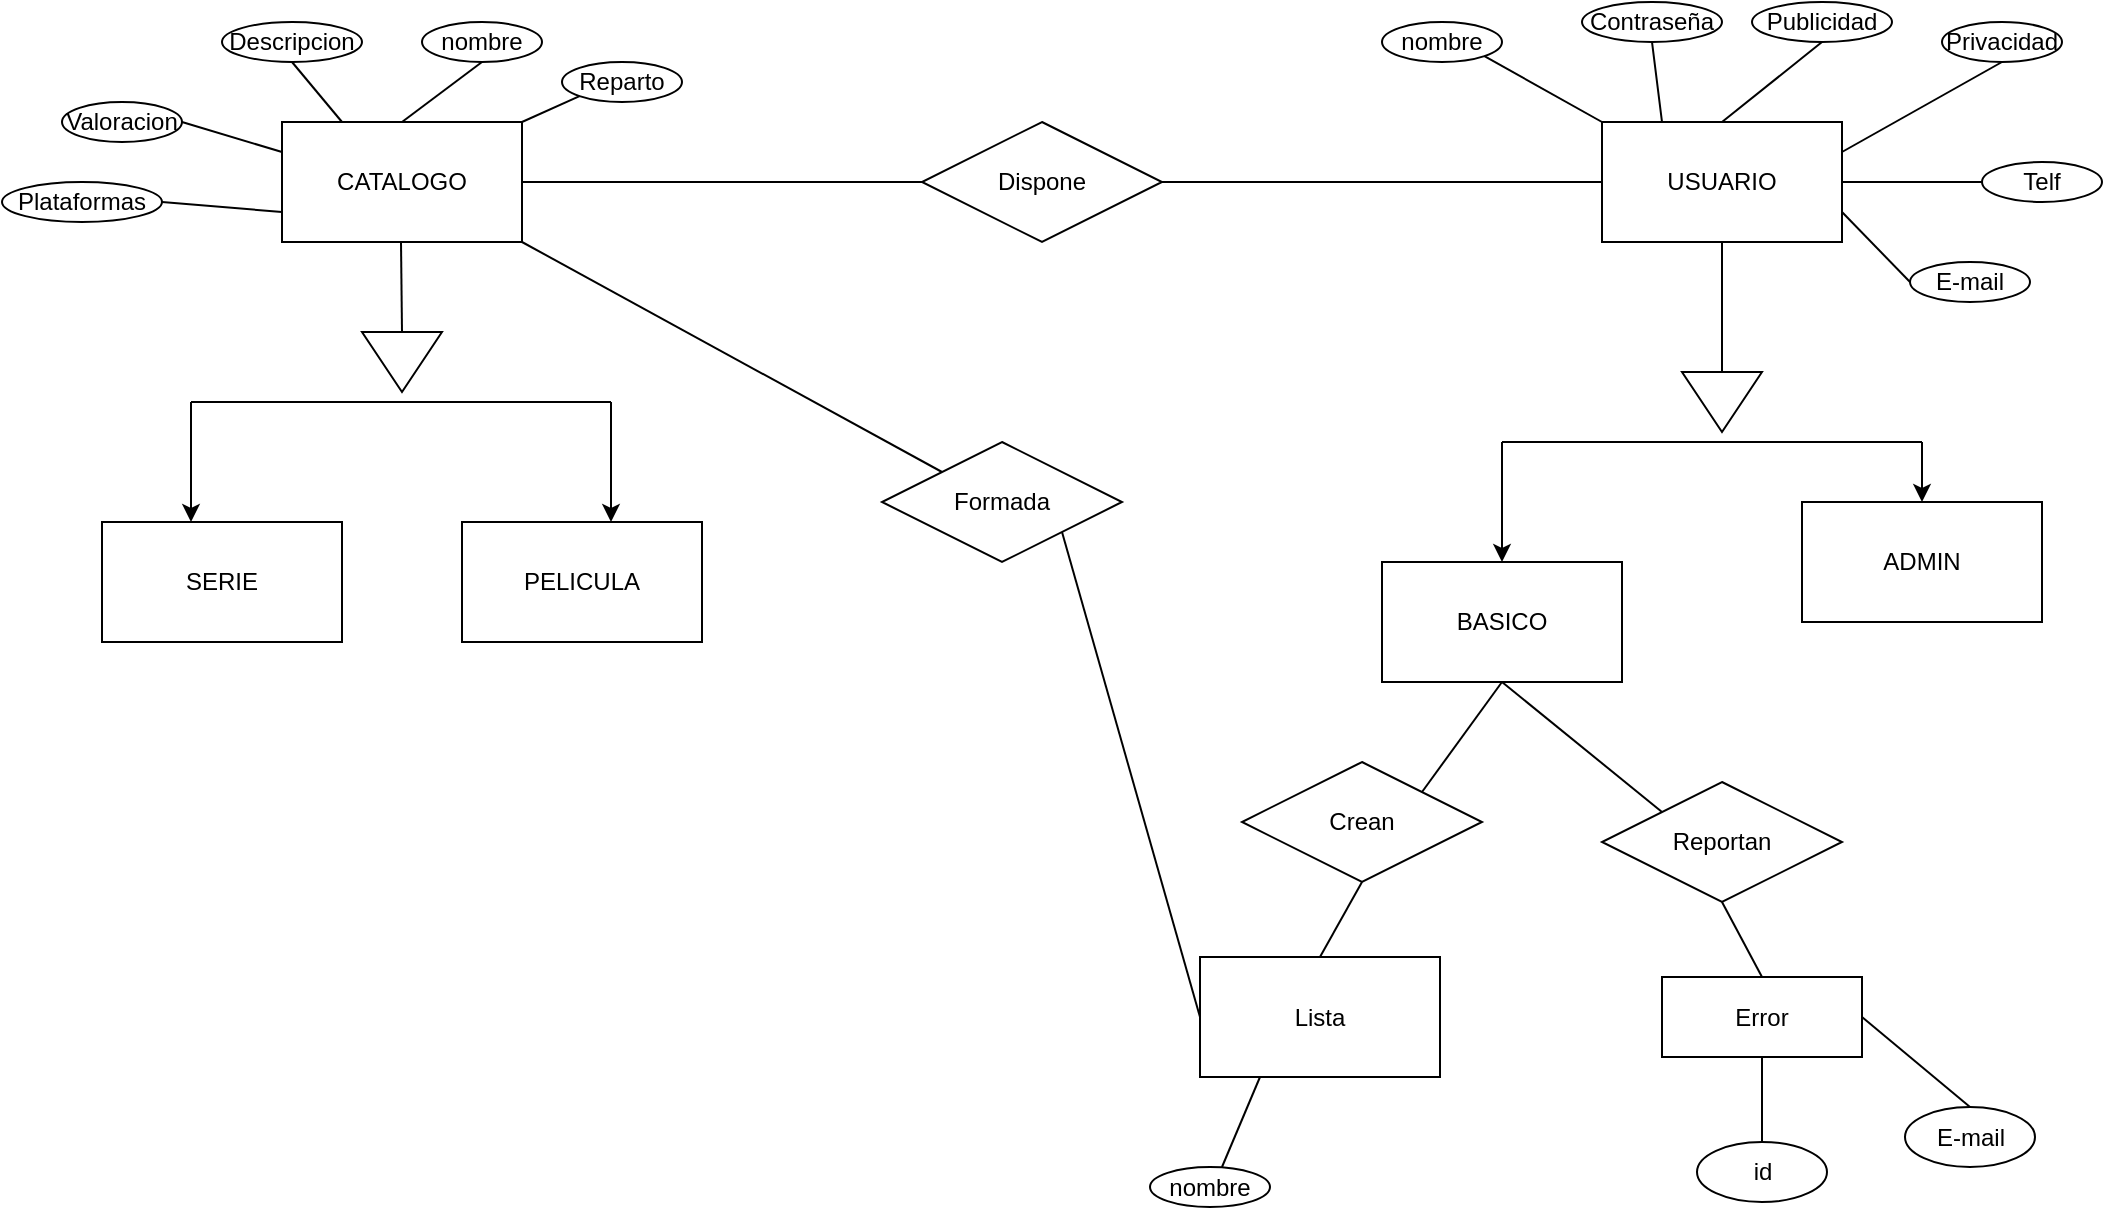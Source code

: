<mxfile version="14.7.0" type="google"><diagram id="FUdrtqfwPhysMS_V6U0r" name="Page-1"><mxGraphModel dx="2009" dy="732" grid="1" gridSize="10" guides="1" tooltips="1" connect="1" arrows="1" fold="1" page="1" pageScale="1" pageWidth="827" pageHeight="1169" math="0" shadow="0"><root><mxCell id="0"/><mxCell id="1" parent="0"/><mxCell id="cCvKjvYCUygSp2elK1r1-1" value="&lt;font style=&quot;vertical-align: inherit&quot;&gt;&lt;font style=&quot;vertical-align: inherit&quot;&gt;USUARIO&lt;/font&gt;&lt;/font&gt;" style="rounded=0;whiteSpace=wrap;html=1;" parent="1" vertex="1"><mxGeometry x="260" y="90" width="120" height="60" as="geometry"/></mxCell><mxCell id="cCvKjvYCUygSp2elK1r1-2" value="&lt;font style=&quot;vertical-align: inherit&quot;&gt;&lt;font style=&quot;vertical-align: inherit&quot;&gt;nombre&lt;/font&gt;&lt;/font&gt;" style="ellipse;whiteSpace=wrap;html=1;" parent="1" vertex="1"><mxGeometry x="150" y="40" width="60" height="20" as="geometry"/></mxCell><mxCell id="cCvKjvYCUygSp2elK1r1-3" value="&lt;font style=&quot;vertical-align: inherit&quot;&gt;&lt;font style=&quot;vertical-align: inherit&quot;&gt;&lt;font style=&quot;vertical-align: inherit&quot;&gt;&lt;font style=&quot;vertical-align: inherit&quot;&gt;E-mail&lt;/font&gt;&lt;/font&gt;&lt;/font&gt;&lt;/font&gt;" style="ellipse;whiteSpace=wrap;html=1;" parent="1" vertex="1"><mxGeometry x="414" y="160" width="60" height="20" as="geometry"/></mxCell><mxCell id="cCvKjvYCUygSp2elK1r1-5" value="&lt;font style=&quot;vertical-align: inherit&quot;&gt;&lt;font style=&quot;vertical-align: inherit&quot;&gt;Contraseña&lt;/font&gt;&lt;/font&gt;" style="ellipse;whiteSpace=wrap;html=1;" parent="1" vertex="1"><mxGeometry x="250" y="30" width="70" height="20" as="geometry"/></mxCell><mxCell id="cCvKjvYCUygSp2elK1r1-7" value="&lt;font style=&quot;vertical-align: inherit&quot;&gt;&lt;font style=&quot;vertical-align: inherit&quot;&gt;CATALOGO&lt;/font&gt;&lt;/font&gt;" style="rounded=0;whiteSpace=wrap;html=1;" parent="1" vertex="1"><mxGeometry x="-400" y="90" width="120" height="60" as="geometry"/></mxCell><mxCell id="cCvKjvYCUygSp2elK1r1-8" value="&lt;font style=&quot;vertical-align: inherit&quot;&gt;&lt;font style=&quot;vertical-align: inherit&quot;&gt;Lista&lt;/font&gt;&lt;/font&gt;" style="rounded=0;whiteSpace=wrap;html=1;" parent="1" vertex="1"><mxGeometry x="59" y="507.5" width="120" height="60" as="geometry"/></mxCell><mxCell id="cCvKjvYCUygSp2elK1r1-12" value="&lt;font style=&quot;vertical-align: inherit&quot;&gt;&lt;font style=&quot;vertical-align: inherit&quot;&gt;Plataformas&lt;/font&gt;&lt;/font&gt;" style="ellipse;whiteSpace=wrap;html=1;" parent="1" vertex="1"><mxGeometry x="-540" y="120" width="80" height="20" as="geometry"/></mxCell><mxCell id="cCvKjvYCUygSp2elK1r1-13" value="&lt;font style=&quot;vertical-align: inherit&quot;&gt;&lt;font style=&quot;vertical-align: inherit&quot;&gt;Valoracion&lt;/font&gt;&lt;/font&gt;" style="ellipse;whiteSpace=wrap;html=1;" parent="1" vertex="1"><mxGeometry x="-510" y="80" width="60" height="20" as="geometry"/></mxCell><mxCell id="cCvKjvYCUygSp2elK1r1-14" value="&lt;font style=&quot;vertical-align: inherit&quot;&gt;&lt;font style=&quot;vertical-align: inherit&quot;&gt;Reparto&lt;/font&gt;&lt;/font&gt;" style="ellipse;whiteSpace=wrap;html=1;" parent="1" vertex="1"><mxGeometry x="-260" y="60" width="60" height="20" as="geometry"/></mxCell><mxCell id="cCvKjvYCUygSp2elK1r1-15" value="&lt;font style=&quot;vertical-align: inherit&quot;&gt;&lt;font style=&quot;vertical-align: inherit&quot;&gt;nombre&lt;/font&gt;&lt;/font&gt;" style="ellipse;whiteSpace=wrap;html=1;" parent="1" vertex="1"><mxGeometry x="-330" y="40" width="60" height="20" as="geometry"/></mxCell><mxCell id="cCvKjvYCUygSp2elK1r1-16" value="&lt;font style=&quot;vertical-align: inherit&quot;&gt;&lt;font style=&quot;vertical-align: inherit&quot;&gt;Descripcion&lt;/font&gt;&lt;/font&gt;" style="ellipse;whiteSpace=wrap;html=1;" parent="1" vertex="1"><mxGeometry x="-430" y="40" width="70" height="20" as="geometry"/></mxCell><mxCell id="cCvKjvYCUygSp2elK1r1-18" value="&lt;font style=&quot;vertical-align: inherit&quot;&gt;&lt;font style=&quot;vertical-align: inherit&quot;&gt;nombre&lt;/font&gt;&lt;/font&gt;" style="ellipse;whiteSpace=wrap;html=1;" parent="1" vertex="1"><mxGeometry x="34" y="612.5" width="60" height="20" as="geometry"/></mxCell><mxCell id="cCvKjvYCUygSp2elK1r1-20" value="&lt;font style=&quot;vertical-align: inherit&quot;&gt;&lt;font style=&quot;vertical-align: inherit&quot;&gt;Privacidad&lt;/font&gt;&lt;/font&gt;" style="ellipse;whiteSpace=wrap;html=1;" parent="1" vertex="1"><mxGeometry x="430" y="40" width="60" height="20" as="geometry"/></mxCell><mxCell id="cCvKjvYCUygSp2elK1r1-21" value="&lt;font style=&quot;vertical-align: inherit&quot;&gt;&lt;font style=&quot;vertical-align: inherit&quot;&gt;Publicidad&lt;/font&gt;&lt;/font&gt;" style="ellipse;whiteSpace=wrap;html=1;" parent="1" vertex="1"><mxGeometry x="335" y="30" width="70" height="20" as="geometry"/></mxCell><mxCell id="cCvKjvYCUygSp2elK1r1-22" value="&lt;font style=&quot;vertical-align: inherit&quot;&gt;&lt;font style=&quot;vertical-align: inherit&quot;&gt;Telf&lt;/font&gt;&lt;/font&gt;" style="ellipse;whiteSpace=wrap;html=1;" parent="1" vertex="1"><mxGeometry x="450" y="110" width="60" height="20" as="geometry"/></mxCell><mxCell id="cCvKjvYCUygSp2elK1r1-25" value="" style="endArrow=none;html=1;exitX=1;exitY=1;exitDx=0;exitDy=0;entryX=0;entryY=0;entryDx=0;entryDy=0;" parent="1" source="cCvKjvYCUygSp2elK1r1-2" target="cCvKjvYCUygSp2elK1r1-1" edge="1"><mxGeometry width="50" height="50" relative="1" as="geometry"><mxPoint x="480" y="220" as="sourcePoint"/><mxPoint x="530" y="170" as="targetPoint"/></mxGeometry></mxCell><mxCell id="cCvKjvYCUygSp2elK1r1-26" value="" style="endArrow=none;html=1;exitX=0.5;exitY=1;exitDx=0;exitDy=0;entryX=0.5;entryY=0;entryDx=0;entryDy=0;" parent="1" source="cCvKjvYCUygSp2elK1r1-21" target="cCvKjvYCUygSp2elK1r1-1" edge="1"><mxGeometry width="50" height="50" relative="1" as="geometry"><mxPoint x="490" y="230" as="sourcePoint"/><mxPoint x="540" y="180" as="targetPoint"/></mxGeometry></mxCell><mxCell id="cCvKjvYCUygSp2elK1r1-30" value="" style="endArrow=none;html=1;exitX=0.5;exitY=1;exitDx=0;exitDy=0;entryX=0.25;entryY=0;entryDx=0;entryDy=0;" parent="1" source="cCvKjvYCUygSp2elK1r1-5" target="cCvKjvYCUygSp2elK1r1-1" edge="1"><mxGeometry width="50" height="50" relative="1" as="geometry"><mxPoint x="530" y="270" as="sourcePoint"/><mxPoint x="580" y="220" as="targetPoint"/></mxGeometry></mxCell><mxCell id="cCvKjvYCUygSp2elK1r1-31" style="edgeStyle=orthogonalEdgeStyle;rounded=0;orthogonalLoop=1;jettySize=auto;html=1;exitX=0.5;exitY=1;exitDx=0;exitDy=0;" parent="1" source="cCvKjvYCUygSp2elK1r1-15" target="cCvKjvYCUygSp2elK1r1-15" edge="1"><mxGeometry relative="1" as="geometry"/></mxCell><mxCell id="cCvKjvYCUygSp2elK1r1-32" value="" style="endArrow=none;html=1;exitX=0.5;exitY=1;exitDx=0;exitDy=0;entryX=0.25;entryY=0;entryDx=0;entryDy=0;" parent="1" source="cCvKjvYCUygSp2elK1r1-16" target="cCvKjvYCUygSp2elK1r1-7" edge="1"><mxGeometry width="50" height="50" relative="1" as="geometry"><mxPoint x="-500" y="280" as="sourcePoint"/><mxPoint x="-450" y="230" as="targetPoint"/></mxGeometry></mxCell><mxCell id="cCvKjvYCUygSp2elK1r1-35" value="" style="endArrow=none;html=1;exitX=0;exitY=1;exitDx=0;exitDy=0;entryX=1;entryY=0;entryDx=0;entryDy=0;" parent="1" source="cCvKjvYCUygSp2elK1r1-14" target="cCvKjvYCUygSp2elK1r1-7" edge="1"><mxGeometry width="50" height="50" relative="1" as="geometry"><mxPoint x="-470" y="310" as="sourcePoint"/><mxPoint x="-420" y="260" as="targetPoint"/></mxGeometry></mxCell><mxCell id="cCvKjvYCUygSp2elK1r1-36" value="" style="endArrow=none;html=1;exitX=0.5;exitY=1;exitDx=0;exitDy=0;entryX=0.5;entryY=0;entryDx=0;entryDy=0;" parent="1" source="cCvKjvYCUygSp2elK1r1-15" target="cCvKjvYCUygSp2elK1r1-7" edge="1"><mxGeometry width="50" height="50" relative="1" as="geometry"><mxPoint x="-460" y="320" as="sourcePoint"/><mxPoint x="-410" y="270" as="targetPoint"/></mxGeometry></mxCell><mxCell id="cCvKjvYCUygSp2elK1r1-41" value="" style="endArrow=none;html=1;exitX=0.5;exitY=0;exitDx=0;exitDy=0;entryX=0.25;entryY=1;entryDx=0;entryDy=0;" parent="1" target="cCvKjvYCUygSp2elK1r1-8" edge="1"><mxGeometry width="50" height="50" relative="1" as="geometry"><mxPoint x="70" y="612.5" as="sourcePoint"/><mxPoint x="340" y="392.5" as="targetPoint"/></mxGeometry></mxCell><mxCell id="cCvKjvYCUygSp2elK1r1-42" value="&lt;font style=&quot;vertical-align: inherit&quot;&gt;&lt;font style=&quot;vertical-align: inherit&quot;&gt;BASICO&lt;/font&gt;&lt;/font&gt;" style="rounded=0;whiteSpace=wrap;html=1;" parent="1" vertex="1"><mxGeometry x="150" y="310" width="120" height="60" as="geometry"/></mxCell><mxCell id="cCvKjvYCUygSp2elK1r1-43" value="&lt;font style=&quot;vertical-align: inherit&quot;&gt;&lt;font style=&quot;vertical-align: inherit&quot;&gt;ADMIN&lt;/font&gt;&lt;/font&gt;" style="rounded=0;whiteSpace=wrap;html=1;" parent="1" vertex="1"><mxGeometry x="360" y="280" width="120" height="60" as="geometry"/></mxCell><mxCell id="cCvKjvYCUygSp2elK1r1-46" value="" style="endArrow=none;html=1;exitX=0.5;exitY=1;exitDx=0;exitDy=0;" parent="1" source="cCvKjvYCUygSp2elK1r1-1" edge="1"><mxGeometry width="50" height="50" relative="1" as="geometry"><mxPoint x="480" y="320" as="sourcePoint"/><mxPoint x="320" y="220" as="targetPoint"/></mxGeometry></mxCell><mxCell id="cCvKjvYCUygSp2elK1r1-49" value="" style="endArrow=classic;html=1;entryX=0.5;entryY=0;entryDx=0;entryDy=0;" parent="1" target="cCvKjvYCUygSp2elK1r1-43" edge="1"><mxGeometry width="50" height="50" relative="1" as="geometry"><mxPoint x="420" y="250" as="sourcePoint"/><mxPoint x="530" y="300" as="targetPoint"/></mxGeometry></mxCell><mxCell id="cCvKjvYCUygSp2elK1r1-50" value="" style="endArrow=classic;html=1;entryX=0.5;entryY=0;entryDx=0;entryDy=0;" parent="1" target="cCvKjvYCUygSp2elK1r1-42" edge="1"><mxGeometry width="50" height="50" relative="1" as="geometry"><mxPoint x="210" y="250" as="sourcePoint"/><mxPoint x="530" y="300" as="targetPoint"/></mxGeometry></mxCell><mxCell id="cCvKjvYCUygSp2elK1r1-51" value="" style="endArrow=none;html=1;" parent="1" edge="1"><mxGeometry width="50" height="50" relative="1" as="geometry"><mxPoint x="210" y="250" as="sourcePoint"/><mxPoint x="320" y="250" as="targetPoint"/></mxGeometry></mxCell><mxCell id="cCvKjvYCUygSp2elK1r1-52" value="" style="endArrow=none;html=1;" parent="1" edge="1"><mxGeometry width="50" height="50" relative="1" as="geometry"><mxPoint x="320" y="250" as="sourcePoint"/><mxPoint x="420" y="250" as="targetPoint"/><Array as="points"><mxPoint x="370" y="250"/></Array></mxGeometry></mxCell><mxCell id="cCvKjvYCUygSp2elK1r1-53" value="" style="triangle;whiteSpace=wrap;html=1;rotation=90;" parent="1" vertex="1"><mxGeometry x="305" y="210" width="30" height="40" as="geometry"/></mxCell><mxCell id="cCvKjvYCUygSp2elK1r1-65" value="&lt;font style=&quot;vertical-align: inherit&quot;&gt;&lt;font style=&quot;vertical-align: inherit&quot;&gt;SERIE&lt;/font&gt;&lt;/font&gt;" style="rounded=0;whiteSpace=wrap;html=1;" parent="1" vertex="1"><mxGeometry x="-490" y="290" width="120" height="60" as="geometry"/></mxCell><mxCell id="cCvKjvYCUygSp2elK1r1-66" value="&lt;font style=&quot;vertical-align: inherit&quot;&gt;&lt;font style=&quot;vertical-align: inherit&quot;&gt;PELICULA&lt;/font&gt;&lt;/font&gt;" style="rounded=0;whiteSpace=wrap;html=1;" parent="1" vertex="1"><mxGeometry x="-310" y="290" width="120" height="60" as="geometry"/></mxCell><mxCell id="cCvKjvYCUygSp2elK1r1-71" value="" style="endArrow=classic;html=1;entryX=0.5;entryY=0;entryDx=0;entryDy=0;" parent="1" edge="1"><mxGeometry width="50" height="50" relative="1" as="geometry"><mxPoint x="-235.5" y="230" as="sourcePoint"/><mxPoint x="-235.5" y="290" as="targetPoint"/></mxGeometry></mxCell><mxCell id="cCvKjvYCUygSp2elK1r1-72" value="" style="endArrow=classic;html=1;entryX=0.5;entryY=0;entryDx=0;entryDy=0;" parent="1" edge="1"><mxGeometry width="50" height="50" relative="1" as="geometry"><mxPoint x="-445.5" y="230" as="sourcePoint"/><mxPoint x="-445.5" y="290" as="targetPoint"/></mxGeometry></mxCell><mxCell id="cCvKjvYCUygSp2elK1r1-73" value="" style="endArrow=none;html=1;" parent="1" edge="1"><mxGeometry width="50" height="50" relative="1" as="geometry"><mxPoint x="-445.5" y="230" as="sourcePoint"/><mxPoint x="-335.5" y="230" as="targetPoint"/></mxGeometry></mxCell><mxCell id="cCvKjvYCUygSp2elK1r1-74" value="" style="endArrow=none;html=1;" parent="1" edge="1"><mxGeometry width="50" height="50" relative="1" as="geometry"><mxPoint x="-335.5" y="230" as="sourcePoint"/><mxPoint x="-235.5" y="230" as="targetPoint"/><Array as="points"><mxPoint x="-285.5" y="230"/></Array></mxGeometry></mxCell><mxCell id="cCvKjvYCUygSp2elK1r1-75" value="" style="triangle;whiteSpace=wrap;html=1;rotation=90;" parent="1" vertex="1"><mxGeometry x="-355" y="190" width="30" height="40" as="geometry"/></mxCell><mxCell id="cCvKjvYCUygSp2elK1r1-76" value="" style="endArrow=none;html=1;exitX=0.5;exitY=1;exitDx=0;exitDy=0;entryX=0;entryY=0.5;entryDx=0;entryDy=0;" parent="1" target="cCvKjvYCUygSp2elK1r1-75" edge="1"><mxGeometry width="50" height="50" relative="1" as="geometry"><mxPoint x="-340.5" y="150" as="sourcePoint"/><mxPoint x="-340" y="190" as="targetPoint"/></mxGeometry></mxCell><mxCell id="cCvKjvYCUygSp2elK1r1-78" value="&lt;font style=&quot;vertical-align: inherit&quot;&gt;&lt;font style=&quot;vertical-align: inherit&quot;&gt;id&lt;/font&gt;&lt;/font&gt;" style="ellipse;whiteSpace=wrap;html=1;align=center;" parent="1" vertex="1"><mxGeometry x="307.5" y="600" width="65" height="30" as="geometry"/></mxCell><mxCell id="cCvKjvYCUygSp2elK1r1-81" value="" style="endArrow=none;html=1;exitX=0.5;exitY=0;exitDx=0;exitDy=0;entryX=0.5;entryY=1;entryDx=0;entryDy=0;" parent="1" source="cCvKjvYCUygSp2elK1r1-78" edge="1"><mxGeometry width="50" height="50" relative="1" as="geometry"><mxPoint x="364" y="340" as="sourcePoint"/><mxPoint x="340" y="557.5" as="targetPoint"/></mxGeometry></mxCell><mxCell id="cCvKjvYCUygSp2elK1r1-85" value="" style="endArrow=none;html=1;exitX=0;exitY=0.5;exitDx=0;exitDy=0;entryX=1;entryY=0.75;entryDx=0;entryDy=0;" parent="1" source="cCvKjvYCUygSp2elK1r1-3" target="cCvKjvYCUygSp2elK1r1-1" edge="1"><mxGeometry width="50" height="50" relative="1" as="geometry"><mxPoint x="290" y="400" as="sourcePoint"/><mxPoint x="340" y="350" as="targetPoint"/></mxGeometry></mxCell><mxCell id="cCvKjvYCUygSp2elK1r1-86" value="" style="endArrow=none;html=1;exitX=0.5;exitY=1;exitDx=0;exitDy=0;entryX=1;entryY=0.25;entryDx=0;entryDy=0;" parent="1" source="cCvKjvYCUygSp2elK1r1-20" target="cCvKjvYCUygSp2elK1r1-1" edge="1"><mxGeometry width="50" height="50" relative="1" as="geometry"><mxPoint x="290" y="400" as="sourcePoint"/><mxPoint x="340" y="350" as="targetPoint"/></mxGeometry></mxCell><mxCell id="cCvKjvYCUygSp2elK1r1-87" value="Crean" style="shape=rhombus;perimeter=rhombusPerimeter;whiteSpace=wrap;html=1;align=center;" parent="1" vertex="1"><mxGeometry x="80" y="410" width="120" height="60" as="geometry"/></mxCell><mxCell id="cCvKjvYCUygSp2elK1r1-88" value="Dispone" style="shape=rhombus;perimeter=rhombusPerimeter;whiteSpace=wrap;html=1;align=center;" parent="1" vertex="1"><mxGeometry x="-80" y="90" width="120" height="60" as="geometry"/></mxCell><mxCell id="DrgbfNmlWKcUAyMZ-d0k-1" value="" style="endArrow=none;html=1;entryX=0.5;entryY=0;entryDx=0;entryDy=0;exitX=0.5;exitY=1;exitDx=0;exitDy=0;" edge="1" parent="1" source="cCvKjvYCUygSp2elK1r1-87" target="cCvKjvYCUygSp2elK1r1-8"><mxGeometry width="50" height="50" relative="1" as="geometry"><mxPoint x="140" y="470" as="sourcePoint"/><mxPoint x="360" y="430" as="targetPoint"/></mxGeometry></mxCell><mxCell id="DrgbfNmlWKcUAyMZ-d0k-2" value="" style="endArrow=none;html=1;exitX=0.5;exitY=1;exitDx=0;exitDy=0;entryX=1;entryY=0;entryDx=0;entryDy=0;" edge="1" parent="1" source="cCvKjvYCUygSp2elK1r1-42" target="cCvKjvYCUygSp2elK1r1-87"><mxGeometry width="50" height="50" relative="1" as="geometry"><mxPoint x="380" y="420" as="sourcePoint"/><mxPoint x="430" y="370" as="targetPoint"/></mxGeometry></mxCell><mxCell id="DrgbfNmlWKcUAyMZ-d0k-4" value="Reportan" style="shape=rhombus;perimeter=rhombusPerimeter;whiteSpace=wrap;html=1;align=center;" vertex="1" parent="1"><mxGeometry x="260" y="420" width="120" height="60" as="geometry"/></mxCell><mxCell id="DrgbfNmlWKcUAyMZ-d0k-5" value="Error" style="whiteSpace=wrap;html=1;align=center;" vertex="1" parent="1"><mxGeometry x="290" y="517.5" width="100" height="40" as="geometry"/></mxCell><mxCell id="DrgbfNmlWKcUAyMZ-d0k-6" value="" style="endArrow=none;html=1;exitX=0.5;exitY=1;exitDx=0;exitDy=0;entryX=0.5;entryY=0;entryDx=0;entryDy=0;" edge="1" parent="1" source="DrgbfNmlWKcUAyMZ-d0k-4" target="DrgbfNmlWKcUAyMZ-d0k-5"><mxGeometry width="50" height="50" relative="1" as="geometry"><mxPoint x="380" y="420" as="sourcePoint"/><mxPoint x="430" y="370" as="targetPoint"/></mxGeometry></mxCell><mxCell id="DrgbfNmlWKcUAyMZ-d0k-7" value="" style="endArrow=none;html=1;exitX=0.5;exitY=1;exitDx=0;exitDy=0;entryX=0;entryY=0;entryDx=0;entryDy=0;" edge="1" parent="1" source="cCvKjvYCUygSp2elK1r1-42" target="DrgbfNmlWKcUAyMZ-d0k-4"><mxGeometry width="50" height="50" relative="1" as="geometry"><mxPoint x="380" y="420" as="sourcePoint"/><mxPoint x="430" y="370" as="targetPoint"/></mxGeometry></mxCell><mxCell id="DrgbfNmlWKcUAyMZ-d0k-8" value="Formada" style="shape=rhombus;perimeter=rhombusPerimeter;whiteSpace=wrap;html=1;align=center;" vertex="1" parent="1"><mxGeometry x="-100" y="250" width="120" height="60" as="geometry"/></mxCell><mxCell id="DrgbfNmlWKcUAyMZ-d0k-10" value="" style="endArrow=none;html=1;exitX=1;exitY=0.5;exitDx=0;exitDy=0;entryX=1;entryY=0.25;entryDx=0;entryDy=0;" edge="1" parent="1" source="cCvKjvYCUygSp2elK1r1-13"><mxGeometry width="50" height="50" relative="1" as="geometry"><mxPoint x="-10" y="420" as="sourcePoint"/><mxPoint x="-400" y="105" as="targetPoint"/></mxGeometry></mxCell><mxCell id="DrgbfNmlWKcUAyMZ-d0k-11" value="" style="endArrow=none;html=1;exitX=1;exitY=0.5;exitDx=0;exitDy=0;entryX=0;entryY=0.75;entryDx=0;entryDy=0;" edge="1" parent="1" source="cCvKjvYCUygSp2elK1r1-12" target="cCvKjvYCUygSp2elK1r1-7"><mxGeometry width="50" height="50" relative="1" as="geometry"><mxPoint x="-10" y="420" as="sourcePoint"/><mxPoint x="40" y="370" as="targetPoint"/></mxGeometry></mxCell><mxCell id="DrgbfNmlWKcUAyMZ-d0k-12" value="" style="endArrow=none;html=1;entryX=1;entryY=0.5;entryDx=0;entryDy=0;exitX=0;exitY=0.5;exitDx=0;exitDy=0;" edge="1" parent="1" source="cCvKjvYCUygSp2elK1r1-22" target="cCvKjvYCUygSp2elK1r1-1"><mxGeometry width="50" height="50" relative="1" as="geometry"><mxPoint x="-10" y="420" as="sourcePoint"/><mxPoint x="40" y="370" as="targetPoint"/></mxGeometry></mxCell><mxCell id="DrgbfNmlWKcUAyMZ-d0k-13" value="" style="endArrow=none;html=1;exitX=1;exitY=0.5;exitDx=0;exitDy=0;entryX=0;entryY=0.5;entryDx=0;entryDy=0;" edge="1" parent="1" source="cCvKjvYCUygSp2elK1r1-88" target="cCvKjvYCUygSp2elK1r1-1"><mxGeometry width="50" height="50" relative="1" as="geometry"><mxPoint x="-10" y="420" as="sourcePoint"/><mxPoint x="40" y="370" as="targetPoint"/></mxGeometry></mxCell><mxCell id="DrgbfNmlWKcUAyMZ-d0k-14" value="" style="endArrow=none;html=1;exitX=1;exitY=0.5;exitDx=0;exitDy=0;entryX=0;entryY=0.5;entryDx=0;entryDy=0;" edge="1" parent="1" source="cCvKjvYCUygSp2elK1r1-7" target="cCvKjvYCUygSp2elK1r1-88"><mxGeometry width="50" height="50" relative="1" as="geometry"><mxPoint x="-10" y="420" as="sourcePoint"/><mxPoint x="40" y="370" as="targetPoint"/></mxGeometry></mxCell><mxCell id="DrgbfNmlWKcUAyMZ-d0k-15" value="&lt;font style=&quot;vertical-align: inherit&quot;&gt;&lt;font style=&quot;vertical-align: inherit&quot;&gt;E-mail&lt;/font&gt;&lt;/font&gt;" style="ellipse;whiteSpace=wrap;html=1;align=center;" vertex="1" parent="1"><mxGeometry x="411.5" y="582.5" width="65" height="30" as="geometry"/></mxCell><mxCell id="DrgbfNmlWKcUAyMZ-d0k-16" value="" style="endArrow=none;html=1;exitX=0.5;exitY=0;exitDx=0;exitDy=0;entryX=1;entryY=0.5;entryDx=0;entryDy=0;" edge="1" parent="1" source="DrgbfNmlWKcUAyMZ-d0k-15" target="DrgbfNmlWKcUAyMZ-d0k-5"><mxGeometry width="50" height="50" relative="1" as="geometry"><mxPoint x="-10" y="420" as="sourcePoint"/><mxPoint x="40" y="370" as="targetPoint"/></mxGeometry></mxCell><mxCell id="DrgbfNmlWKcUAyMZ-d0k-17" value="" style="endArrow=none;html=1;entryX=0;entryY=0;entryDx=0;entryDy=0;exitX=1;exitY=1;exitDx=0;exitDy=0;" edge="1" parent="1" source="cCvKjvYCUygSp2elK1r1-7" target="DrgbfNmlWKcUAyMZ-d0k-8"><mxGeometry width="50" height="50" relative="1" as="geometry"><mxPoint x="-10" y="420" as="sourcePoint"/><mxPoint x="40" y="370" as="targetPoint"/></mxGeometry></mxCell><mxCell id="DrgbfNmlWKcUAyMZ-d0k-18" value="" style="endArrow=none;html=1;exitX=0;exitY=0.5;exitDx=0;exitDy=0;entryX=1;entryY=1;entryDx=0;entryDy=0;" edge="1" parent="1" source="cCvKjvYCUygSp2elK1r1-8" target="DrgbfNmlWKcUAyMZ-d0k-8"><mxGeometry width="50" height="50" relative="1" as="geometry"><mxPoint x="-10" y="420" as="sourcePoint"/><mxPoint x="40" y="370" as="targetPoint"/></mxGeometry></mxCell></root></mxGraphModel></diagram></mxfile>
